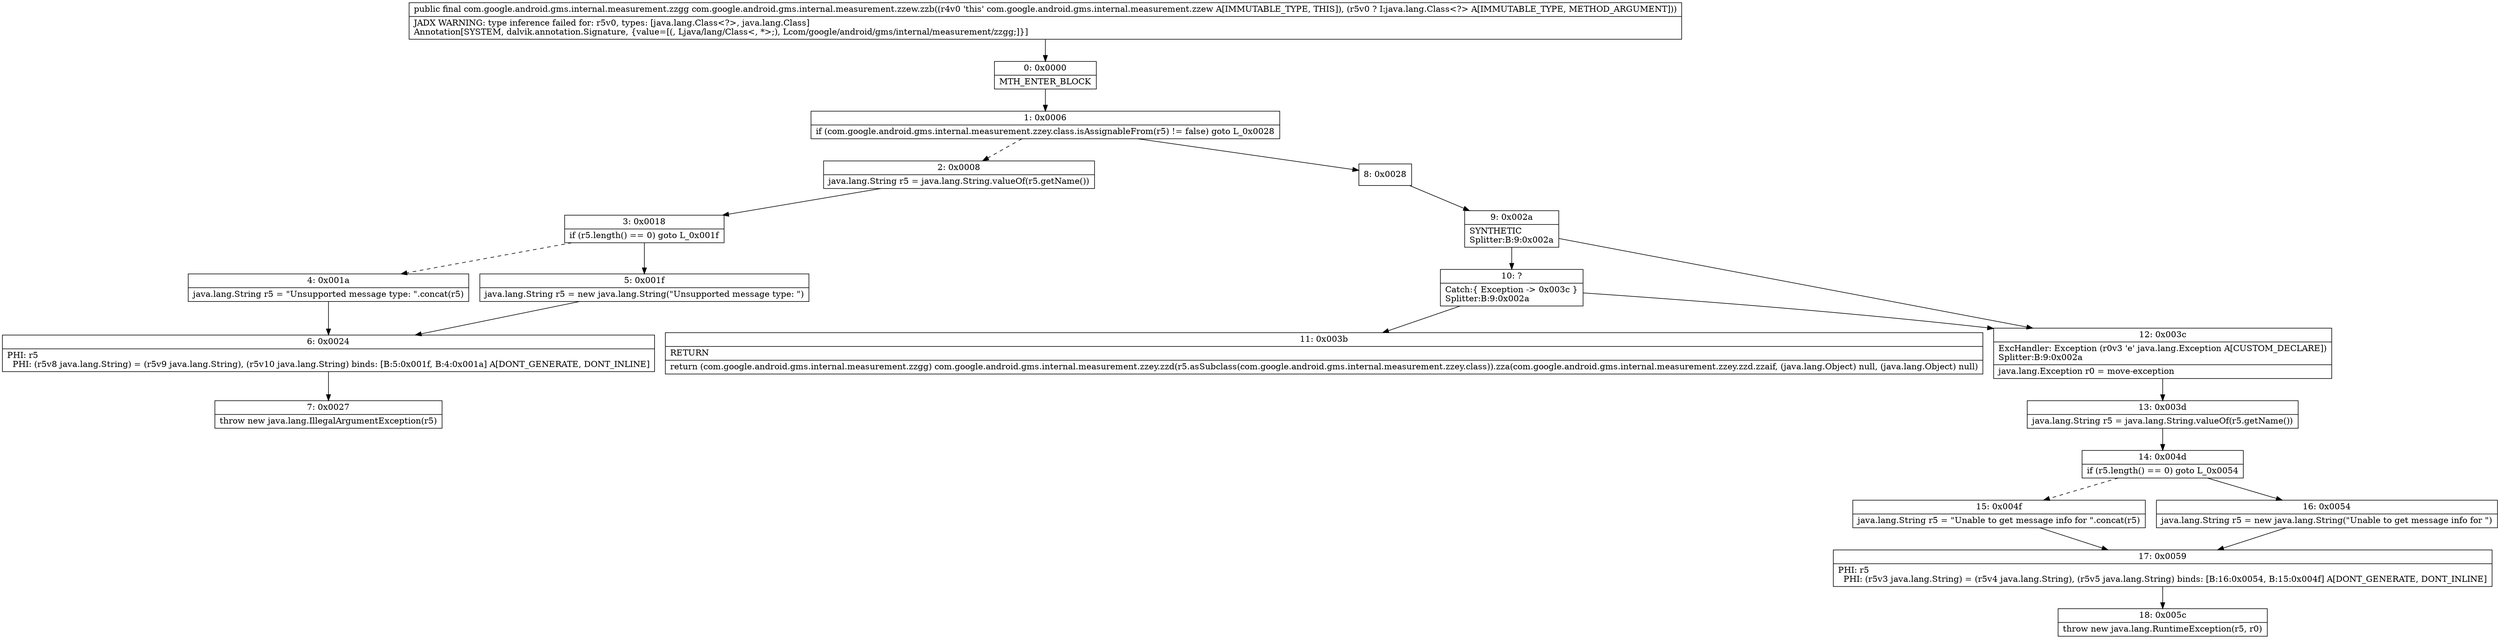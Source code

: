 digraph "CFG forcom.google.android.gms.internal.measurement.zzew.zzb(Ljava\/lang\/Class;)Lcom\/google\/android\/gms\/internal\/measurement\/zzgg;" {
Node_0 [shape=record,label="{0\:\ 0x0000|MTH_ENTER_BLOCK\l}"];
Node_1 [shape=record,label="{1\:\ 0x0006|if (com.google.android.gms.internal.measurement.zzey.class.isAssignableFrom(r5) != false) goto L_0x0028\l}"];
Node_2 [shape=record,label="{2\:\ 0x0008|java.lang.String r5 = java.lang.String.valueOf(r5.getName())\l}"];
Node_3 [shape=record,label="{3\:\ 0x0018|if (r5.length() == 0) goto L_0x001f\l}"];
Node_4 [shape=record,label="{4\:\ 0x001a|java.lang.String r5 = \"Unsupported message type: \".concat(r5)\l}"];
Node_5 [shape=record,label="{5\:\ 0x001f|java.lang.String r5 = new java.lang.String(\"Unsupported message type: \")\l}"];
Node_6 [shape=record,label="{6\:\ 0x0024|PHI: r5 \l  PHI: (r5v8 java.lang.String) = (r5v9 java.lang.String), (r5v10 java.lang.String) binds: [B:5:0x001f, B:4:0x001a] A[DONT_GENERATE, DONT_INLINE]\l}"];
Node_7 [shape=record,label="{7\:\ 0x0027|throw new java.lang.IllegalArgumentException(r5)\l}"];
Node_8 [shape=record,label="{8\:\ 0x0028}"];
Node_9 [shape=record,label="{9\:\ 0x002a|SYNTHETIC\lSplitter:B:9:0x002a\l}"];
Node_10 [shape=record,label="{10\:\ ?|Catch:\{ Exception \-\> 0x003c \}\lSplitter:B:9:0x002a\l}"];
Node_11 [shape=record,label="{11\:\ 0x003b|RETURN\l|return (com.google.android.gms.internal.measurement.zzgg) com.google.android.gms.internal.measurement.zzey.zzd(r5.asSubclass(com.google.android.gms.internal.measurement.zzey.class)).zza(com.google.android.gms.internal.measurement.zzey.zzd.zzaif, (java.lang.Object) null, (java.lang.Object) null)\l}"];
Node_12 [shape=record,label="{12\:\ 0x003c|ExcHandler: Exception (r0v3 'e' java.lang.Exception A[CUSTOM_DECLARE])\lSplitter:B:9:0x002a\l|java.lang.Exception r0 = move\-exception\l}"];
Node_13 [shape=record,label="{13\:\ 0x003d|java.lang.String r5 = java.lang.String.valueOf(r5.getName())\l}"];
Node_14 [shape=record,label="{14\:\ 0x004d|if (r5.length() == 0) goto L_0x0054\l}"];
Node_15 [shape=record,label="{15\:\ 0x004f|java.lang.String r5 = \"Unable to get message info for \".concat(r5)\l}"];
Node_16 [shape=record,label="{16\:\ 0x0054|java.lang.String r5 = new java.lang.String(\"Unable to get message info for \")\l}"];
Node_17 [shape=record,label="{17\:\ 0x0059|PHI: r5 \l  PHI: (r5v3 java.lang.String) = (r5v4 java.lang.String), (r5v5 java.lang.String) binds: [B:16:0x0054, B:15:0x004f] A[DONT_GENERATE, DONT_INLINE]\l}"];
Node_18 [shape=record,label="{18\:\ 0x005c|throw new java.lang.RuntimeException(r5, r0)\l}"];
MethodNode[shape=record,label="{public final com.google.android.gms.internal.measurement.zzgg com.google.android.gms.internal.measurement.zzew.zzb((r4v0 'this' com.google.android.gms.internal.measurement.zzew A[IMMUTABLE_TYPE, THIS]), (r5v0 ? I:java.lang.Class\<?\> A[IMMUTABLE_TYPE, METHOD_ARGUMENT]))  | JADX WARNING: type inference failed for: r5v0, types: [java.lang.Class\<?\>, java.lang.Class]\lAnnotation[SYSTEM, dalvik.annotation.Signature, \{value=[(, Ljava\/lang\/Class\<, *\>;), Lcom\/google\/android\/gms\/internal\/measurement\/zzgg;]\}]\l}"];
MethodNode -> Node_0;
Node_0 -> Node_1;
Node_1 -> Node_2[style=dashed];
Node_1 -> Node_8;
Node_2 -> Node_3;
Node_3 -> Node_4[style=dashed];
Node_3 -> Node_5;
Node_4 -> Node_6;
Node_5 -> Node_6;
Node_6 -> Node_7;
Node_8 -> Node_9;
Node_9 -> Node_10;
Node_9 -> Node_12;
Node_10 -> Node_11;
Node_10 -> Node_12;
Node_12 -> Node_13;
Node_13 -> Node_14;
Node_14 -> Node_15[style=dashed];
Node_14 -> Node_16;
Node_15 -> Node_17;
Node_16 -> Node_17;
Node_17 -> Node_18;
}

